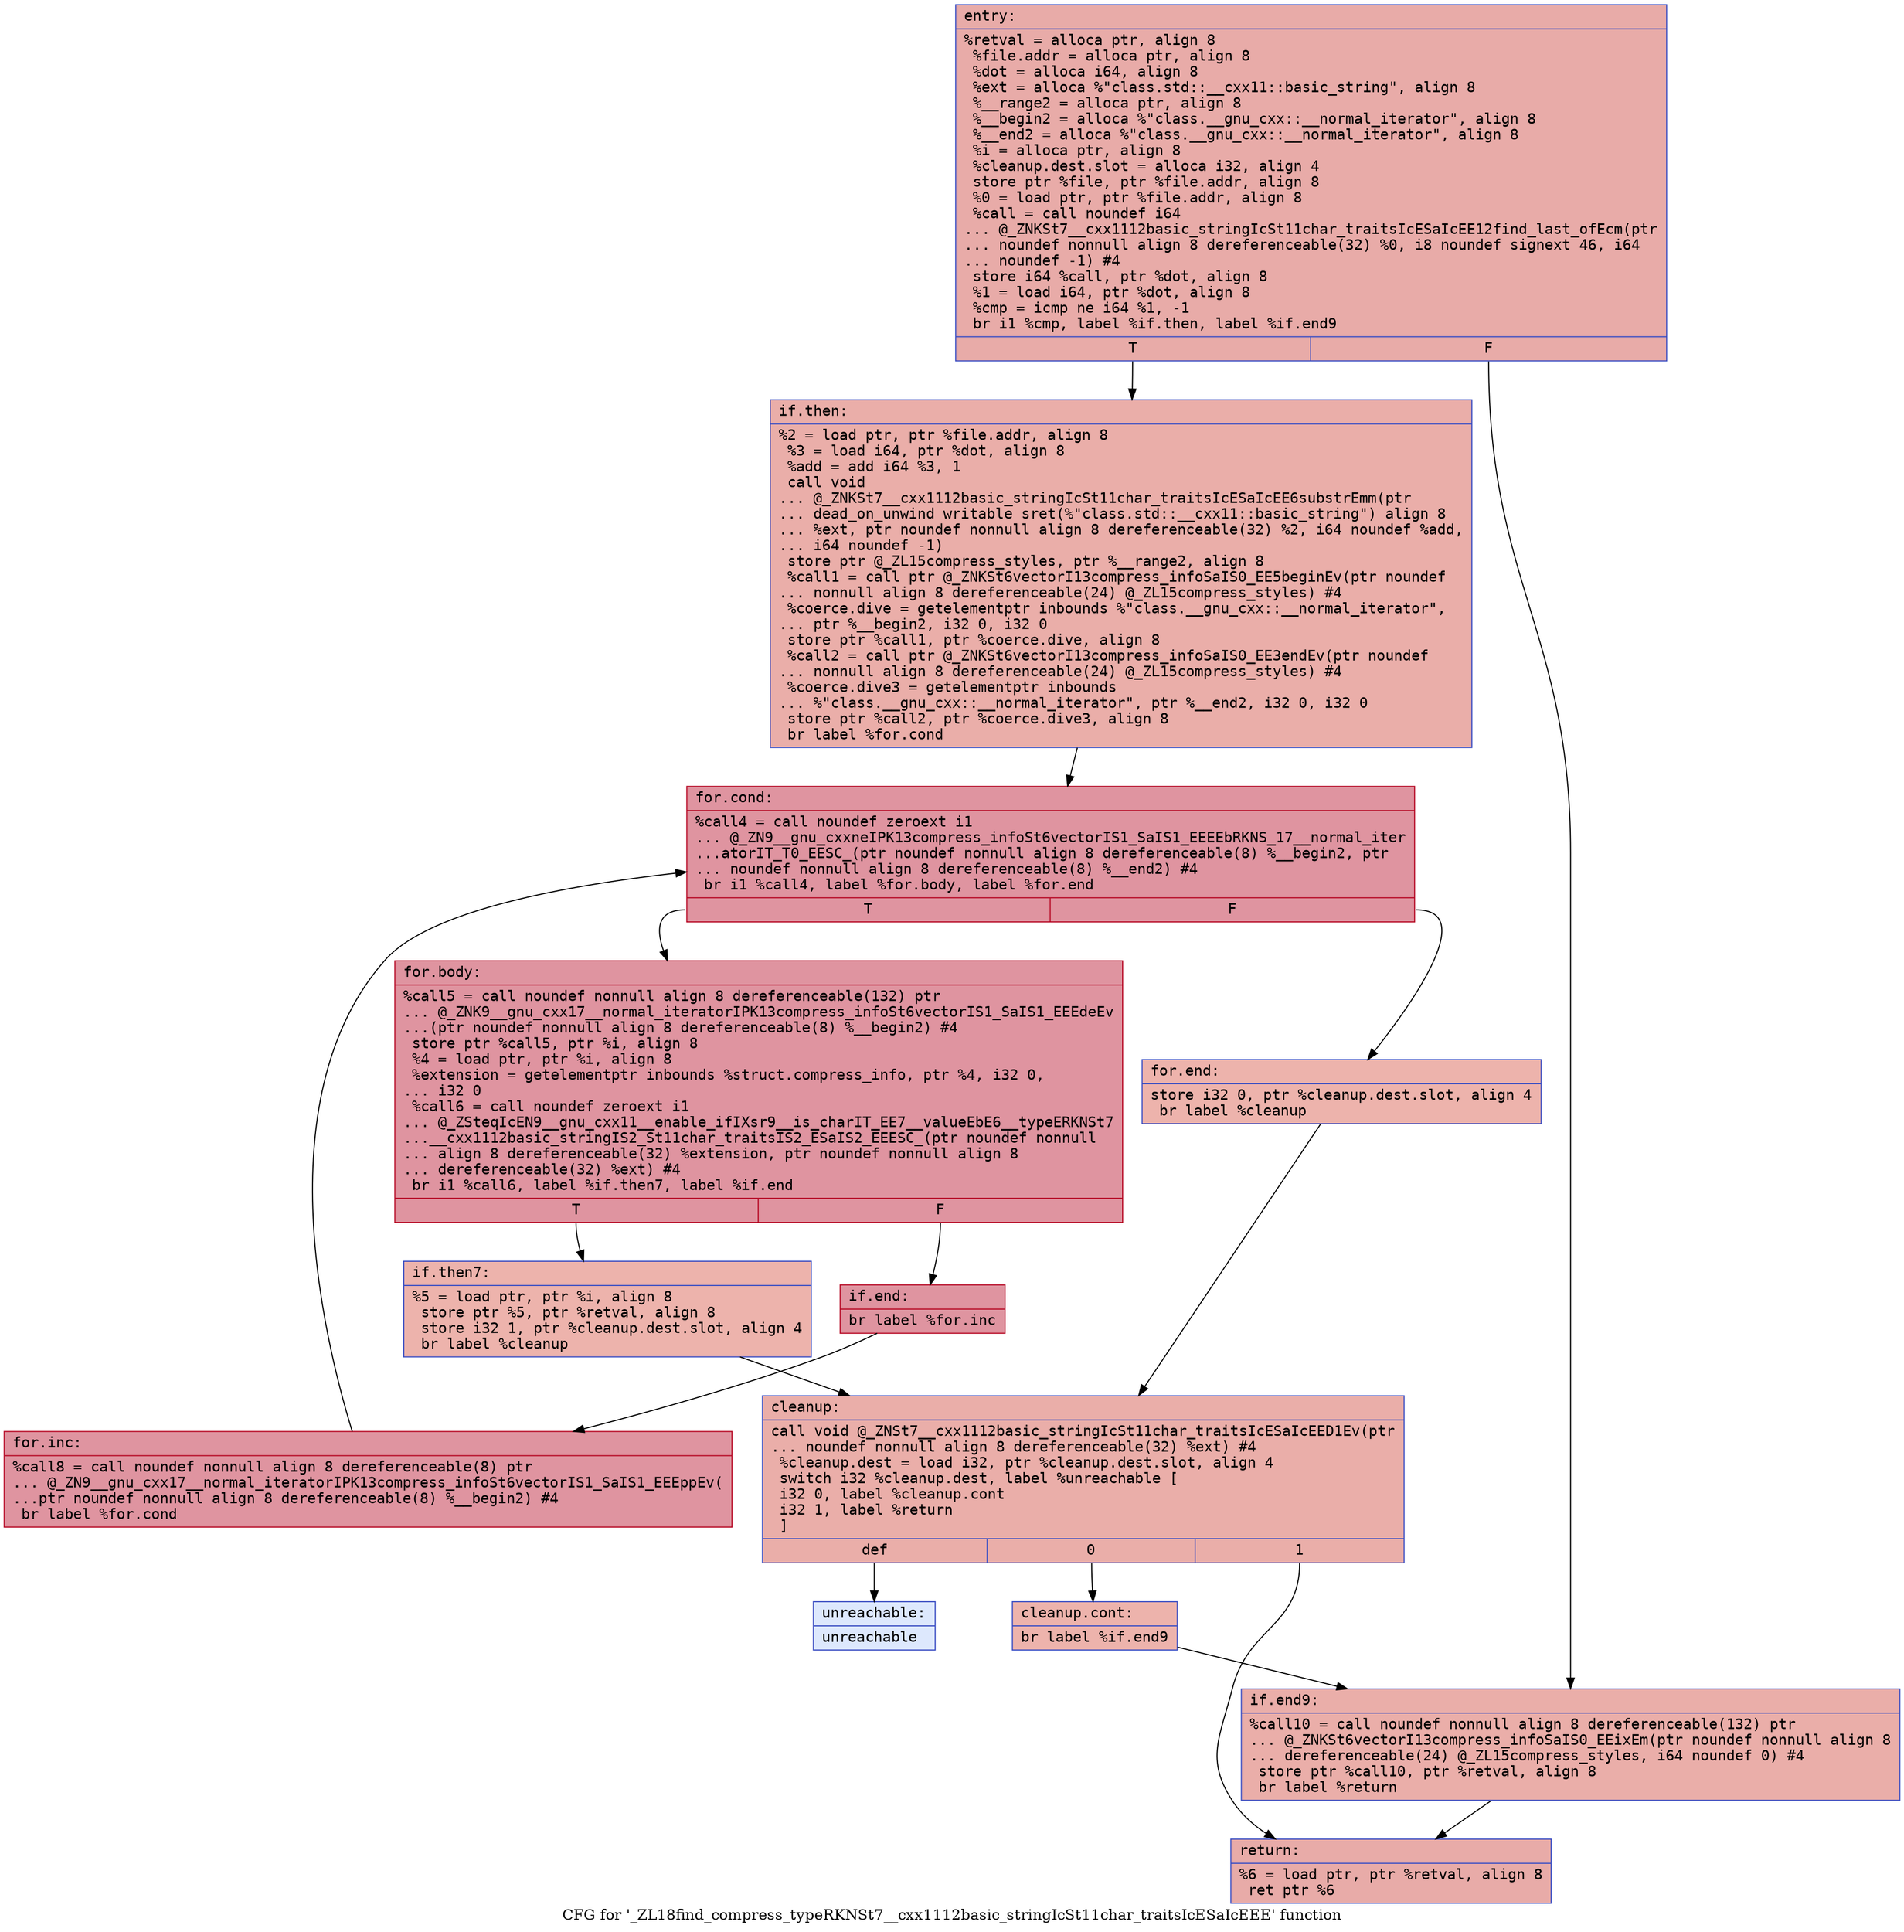 digraph "CFG for '_ZL18find_compress_typeRKNSt7__cxx1112basic_stringIcSt11char_traitsIcESaIcEEE' function" {
	label="CFG for '_ZL18find_compress_typeRKNSt7__cxx1112basic_stringIcSt11char_traitsIcESaIcEEE' function";

	Node0x5651cd8289a0 [shape=record,color="#3d50c3ff", style=filled, fillcolor="#cc403a70" fontname="Courier",label="{entry:\l|  %retval = alloca ptr, align 8\l  %file.addr = alloca ptr, align 8\l  %dot = alloca i64, align 8\l  %ext = alloca %\"class.std::__cxx11::basic_string\", align 8\l  %__range2 = alloca ptr, align 8\l  %__begin2 = alloca %\"class.__gnu_cxx::__normal_iterator\", align 8\l  %__end2 = alloca %\"class.__gnu_cxx::__normal_iterator\", align 8\l  %i = alloca ptr, align 8\l  %cleanup.dest.slot = alloca i32, align 4\l  store ptr %file, ptr %file.addr, align 8\l  %0 = load ptr, ptr %file.addr, align 8\l  %call = call noundef i64\l... @_ZNKSt7__cxx1112basic_stringIcSt11char_traitsIcESaIcEE12find_last_ofEcm(ptr\l... noundef nonnull align 8 dereferenceable(32) %0, i8 noundef signext 46, i64\l... noundef -1) #4\l  store i64 %call, ptr %dot, align 8\l  %1 = load i64, ptr %dot, align 8\l  %cmp = icmp ne i64 %1, -1\l  br i1 %cmp, label %if.then, label %if.end9\l|{<s0>T|<s1>F}}"];
	Node0x5651cd8289a0:s0 -> Node0x5651cd829080[tooltip="entry -> if.then\nProbability 62.50%" ];
	Node0x5651cd8289a0:s1 -> Node0x5651cd829620[tooltip="entry -> if.end9\nProbability 37.50%" ];
	Node0x5651cd829080 [shape=record,color="#3d50c3ff", style=filled, fillcolor="#d0473d70" fontname="Courier",label="{if.then:\l|  %2 = load ptr, ptr %file.addr, align 8\l  %3 = load i64, ptr %dot, align 8\l  %add = add i64 %3, 1\l  call void\l... @_ZNKSt7__cxx1112basic_stringIcSt11char_traitsIcESaIcEE6substrEmm(ptr\l... dead_on_unwind writable sret(%\"class.std::__cxx11::basic_string\") align 8\l... %ext, ptr noundef nonnull align 8 dereferenceable(32) %2, i64 noundef %add,\l... i64 noundef -1)\l  store ptr @_ZL15compress_styles, ptr %__range2, align 8\l  %call1 = call ptr @_ZNKSt6vectorI13compress_infoSaIS0_EE5beginEv(ptr noundef\l... nonnull align 8 dereferenceable(24) @_ZL15compress_styles) #4\l  %coerce.dive = getelementptr inbounds %\"class.__gnu_cxx::__normal_iterator\",\l... ptr %__begin2, i32 0, i32 0\l  store ptr %call1, ptr %coerce.dive, align 8\l  %call2 = call ptr @_ZNKSt6vectorI13compress_infoSaIS0_EE3endEv(ptr noundef\l... nonnull align 8 dereferenceable(24) @_ZL15compress_styles) #4\l  %coerce.dive3 = getelementptr inbounds\l... %\"class.__gnu_cxx::__normal_iterator\", ptr %__end2, i32 0, i32 0\l  store ptr %call2, ptr %coerce.dive3, align 8\l  br label %for.cond\l}"];
	Node0x5651cd829080 -> Node0x5651cd823a90[tooltip="if.then -> for.cond\nProbability 100.00%" ];
	Node0x5651cd823a90 [shape=record,color="#b70d28ff", style=filled, fillcolor="#b70d2870" fontname="Courier",label="{for.cond:\l|  %call4 = call noundef zeroext i1\l... @_ZN9__gnu_cxxneIPK13compress_infoSt6vectorIS1_SaIS1_EEEEbRKNS_17__normal_iter\l...atorIT_T0_EESC_(ptr noundef nonnull align 8 dereferenceable(8) %__begin2, ptr\l... noundef nonnull align 8 dereferenceable(8) %__end2) #4\l  br i1 %call4, label %for.body, label %for.end\l|{<s0>T|<s1>F}}"];
	Node0x5651cd823a90:s0 -> Node0x5651cd82a2f0[tooltip="for.cond -> for.body\nProbability 96.88%" ];
	Node0x5651cd823a90:s1 -> Node0x5651cd82a370[tooltip="for.cond -> for.end\nProbability 3.12%" ];
	Node0x5651cd82a2f0 [shape=record,color="#b70d28ff", style=filled, fillcolor="#b70d2870" fontname="Courier",label="{for.body:\l|  %call5 = call noundef nonnull align 8 dereferenceable(132) ptr\l... @_ZNK9__gnu_cxx17__normal_iteratorIPK13compress_infoSt6vectorIS1_SaIS1_EEEdeEv\l...(ptr noundef nonnull align 8 dereferenceable(8) %__begin2) #4\l  store ptr %call5, ptr %i, align 8\l  %4 = load ptr, ptr %i, align 8\l  %extension = getelementptr inbounds %struct.compress_info, ptr %4, i32 0,\l... i32 0\l  %call6 = call noundef zeroext i1\l... @_ZSteqIcEN9__gnu_cxx11__enable_ifIXsr9__is_charIT_EE7__valueEbE6__typeERKNSt7\l...__cxx1112basic_stringIS2_St11char_traitsIS2_ESaIS2_EEESC_(ptr noundef nonnull\l... align 8 dereferenceable(32) %extension, ptr noundef nonnull align 8\l... dereferenceable(32) %ext) #4\l  br i1 %call6, label %if.then7, label %if.end\l|{<s0>T|<s1>F}}"];
	Node0x5651cd82a2f0:s0 -> Node0x5651cd82ac50[tooltip="for.body -> if.then7\nProbability 3.12%" ];
	Node0x5651cd82a2f0:s1 -> Node0x5651cd82aca0[tooltip="for.body -> if.end\nProbability 96.88%" ];
	Node0x5651cd82ac50 [shape=record,color="#3d50c3ff", style=filled, fillcolor="#d6524470" fontname="Courier",label="{if.then7:\l|  %5 = load ptr, ptr %i, align 8\l  store ptr %5, ptr %retval, align 8\l  store i32 1, ptr %cleanup.dest.slot, align 4\l  br label %cleanup\l}"];
	Node0x5651cd82ac50 -> Node0x5651cd82afe0[tooltip="if.then7 -> cleanup\nProbability 100.00%" ];
	Node0x5651cd82aca0 [shape=record,color="#b70d28ff", style=filled, fillcolor="#b70d2870" fontname="Courier",label="{if.end:\l|  br label %for.inc\l}"];
	Node0x5651cd82aca0 -> Node0x5651cd82b050[tooltip="if.end -> for.inc\nProbability 100.00%" ];
	Node0x5651cd82b050 [shape=record,color="#b70d28ff", style=filled, fillcolor="#b70d2870" fontname="Courier",label="{for.inc:\l|  %call8 = call noundef nonnull align 8 dereferenceable(8) ptr\l... @_ZN9__gnu_cxx17__normal_iteratorIPK13compress_infoSt6vectorIS1_SaIS1_EEEppEv(\l...ptr noundef nonnull align 8 dereferenceable(8) %__begin2) #4\l  br label %for.cond\l}"];
	Node0x5651cd82b050 -> Node0x5651cd823a90[tooltip="for.inc -> for.cond\nProbability 100.00%" ];
	Node0x5651cd82a370 [shape=record,color="#3d50c3ff", style=filled, fillcolor="#d6524470" fontname="Courier",label="{for.end:\l|  store i32 0, ptr %cleanup.dest.slot, align 4\l  br label %cleanup\l}"];
	Node0x5651cd82a370 -> Node0x5651cd82afe0[tooltip="for.end -> cleanup\nProbability 100.00%" ];
	Node0x5651cd82afe0 [shape=record,color="#3d50c3ff", style=filled, fillcolor="#d0473d70" fontname="Courier",label="{cleanup:\l|  call void @_ZNSt7__cxx1112basic_stringIcSt11char_traitsIcESaIcEED1Ev(ptr\l... noundef nonnull align 8 dereferenceable(32) %ext) #4\l  %cleanup.dest = load i32, ptr %cleanup.dest.slot, align 4\l  switch i32 %cleanup.dest, label %unreachable [\l    i32 0, label %cleanup.cont\l    i32 1, label %return\l  ]\l|{<s0>def|<s1>0|<s2>1}}"];
	Node0x5651cd82afe0:s0 -> Node0x5651cd82b370[tooltip="cleanup -> unreachable\nProbability 0.00%" ];
	Node0x5651cd82afe0:s1 -> Node0x5651cd82b570[tooltip="cleanup -> cleanup.cont\nProbability 50.00%" ];
	Node0x5651cd82afe0:s2 -> Node0x5651cd82b5f0[tooltip="cleanup -> return\nProbability 50.00%" ];
	Node0x5651cd82b570 [shape=record,color="#3d50c3ff", style=filled, fillcolor="#d6524470" fontname="Courier",label="{cleanup.cont:\l|  br label %if.end9\l}"];
	Node0x5651cd82b570 -> Node0x5651cd829620[tooltip="cleanup.cont -> if.end9\nProbability 100.00%" ];
	Node0x5651cd829620 [shape=record,color="#3d50c3ff", style=filled, fillcolor="#d0473d70" fontname="Courier",label="{if.end9:\l|  %call10 = call noundef nonnull align 8 dereferenceable(132) ptr\l... @_ZNKSt6vectorI13compress_infoSaIS0_EEixEm(ptr noundef nonnull align 8\l... dereferenceable(24) @_ZL15compress_styles, i64 noundef 0) #4\l  store ptr %call10, ptr %retval, align 8\l  br label %return\l}"];
	Node0x5651cd829620 -> Node0x5651cd82b5f0[tooltip="if.end9 -> return\nProbability 100.00%" ];
	Node0x5651cd82b5f0 [shape=record,color="#3d50c3ff", style=filled, fillcolor="#cc403a70" fontname="Courier",label="{return:\l|  %6 = load ptr, ptr %retval, align 8\l  ret ptr %6\l}"];
	Node0x5651cd82b370 [shape=record,color="#3d50c3ff", style=filled, fillcolor="#b2ccfb70" fontname="Courier",label="{unreachable:\l|  unreachable\l}"];
}

